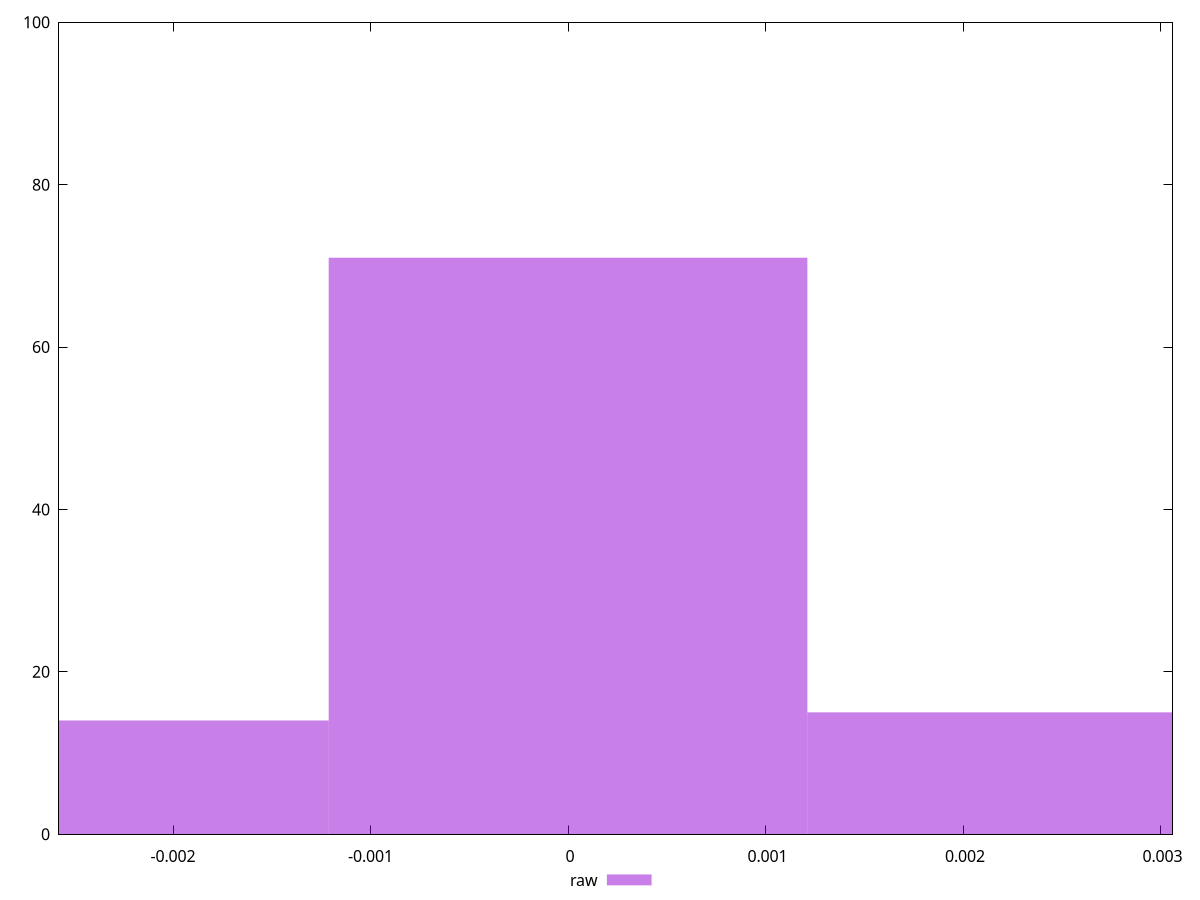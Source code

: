 reset

$raw <<EOF
0 71
0.0024234997360896206 15
-0.0024234997360896206 14
EOF

set key outside below
set boxwidth 0.0024234997360896206
set xrange [-0.0025771988695514735:0.003060262088162283]
set yrange [0:100]
set trange [0:100]
set style fill transparent solid 0.5 noborder
set terminal svg size 640, 490 enhanced background rgb 'white'
set output "reports/report_00028_2021-02-24T12-49-42.674Z/meta/pScore-difference/samples/astro/raw/histogram.svg"

plot $raw title "raw" with boxes

reset
